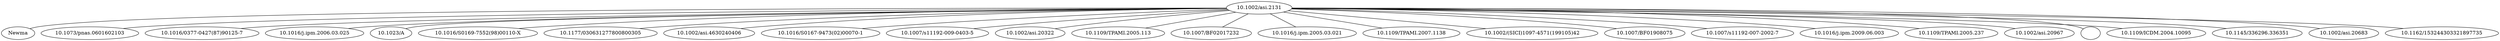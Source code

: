 strict graph mind_map135 {
	"10.1002/asi.2131" -- Newma
	"10.1002/asi.2131" -- "10.1073/pnas.0601602103"
	"10.1002/asi.2131" -- "10.1016/0377-0427(87)90125-7"
	"10.1002/asi.2131" -- "10.1016/j.ipm.2006.03.025"
	"10.1002/asi.2131" -- "10.1023/A"
	"10.1002/asi.2131" -- "10.1016/S0169-7552(98)00110-X"
	"10.1002/asi.2131" -- "10.1177/030631277800800305"
	"10.1002/asi.2131" -- "10.1002/asi.4630240406"
	"10.1002/asi.2131" -- "10.1016/S0167-9473(02)00070-1"
	"10.1002/asi.2131" -- "10.1007/s11192-009-0403-5"
	"10.1002/asi.2131" -- "10.1002/asi.20322"
	"10.1002/asi.2131" -- "10.1109/TPAMI.2005.113"
	"10.1002/asi.2131" -- "10.1007/BF02017232"
	"10.1002/asi.2131" -- "10.1016/j.ipm.2005.03.021"
	"10.1002/asi.2131" -- "10.1109/TPAMI.2007.1138"
	"10.1002/asi.2131" -- "10.1002/(SICI)1097-4571(199105)42"
	"10.1002/asi.2131" -- "10.1007/BF01908075"
	"10.1002/asi.2131" -- "10.1007/s11192-007-2002-7"
	"10.1002/asi.2131" -- "10.1023/A"
	"10.1002/asi.2131" -- "10.1016/j.ipm.2009.06.003"
	"10.1002/asi.2131" -- "10.1109/TPAMI.2005.237"
	"10.1002/asi.2131" -- "10.1002/asi.20967"
	"10.1002/asi.2131" -- ""
	"10.1002/asi.2131" -- "10.1109/ICDM.2004.10095"
	"10.1002/asi.2131" -- "10.1002/(SICI)1097-4571(199105)42"
	"10.1002/asi.2131" -- "10.1145/336296.336351"
	"10.1002/asi.2131" -- "10.1002/asi.20683"
	"10.1002/asi.2131" -- ""
	"10.1002/asi.2131" -- "10.1162/153244303321897735"
}
